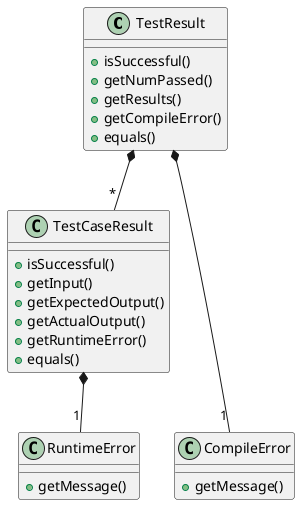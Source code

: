 @startuml
class TestResult {
    + isSuccessful()
    + getNumPassed()
    + getResults()
    + getCompileError()
    + equals()
}

class TestCaseResult {
    + isSuccessful()
    + getInput()
    + getExpectedOutput()
    + getActualOutput()
    + getRuntimeError()
    + equals()
}

together {
    class CompileError {
        + getMessage()
    }


    class RuntimeError {
        + getMessage()
    }
}

TestResult *-- "*" TestCaseResult
TestResult *-- "1" CompileError
TestCaseResult *-- "1" RuntimeError
@enduml